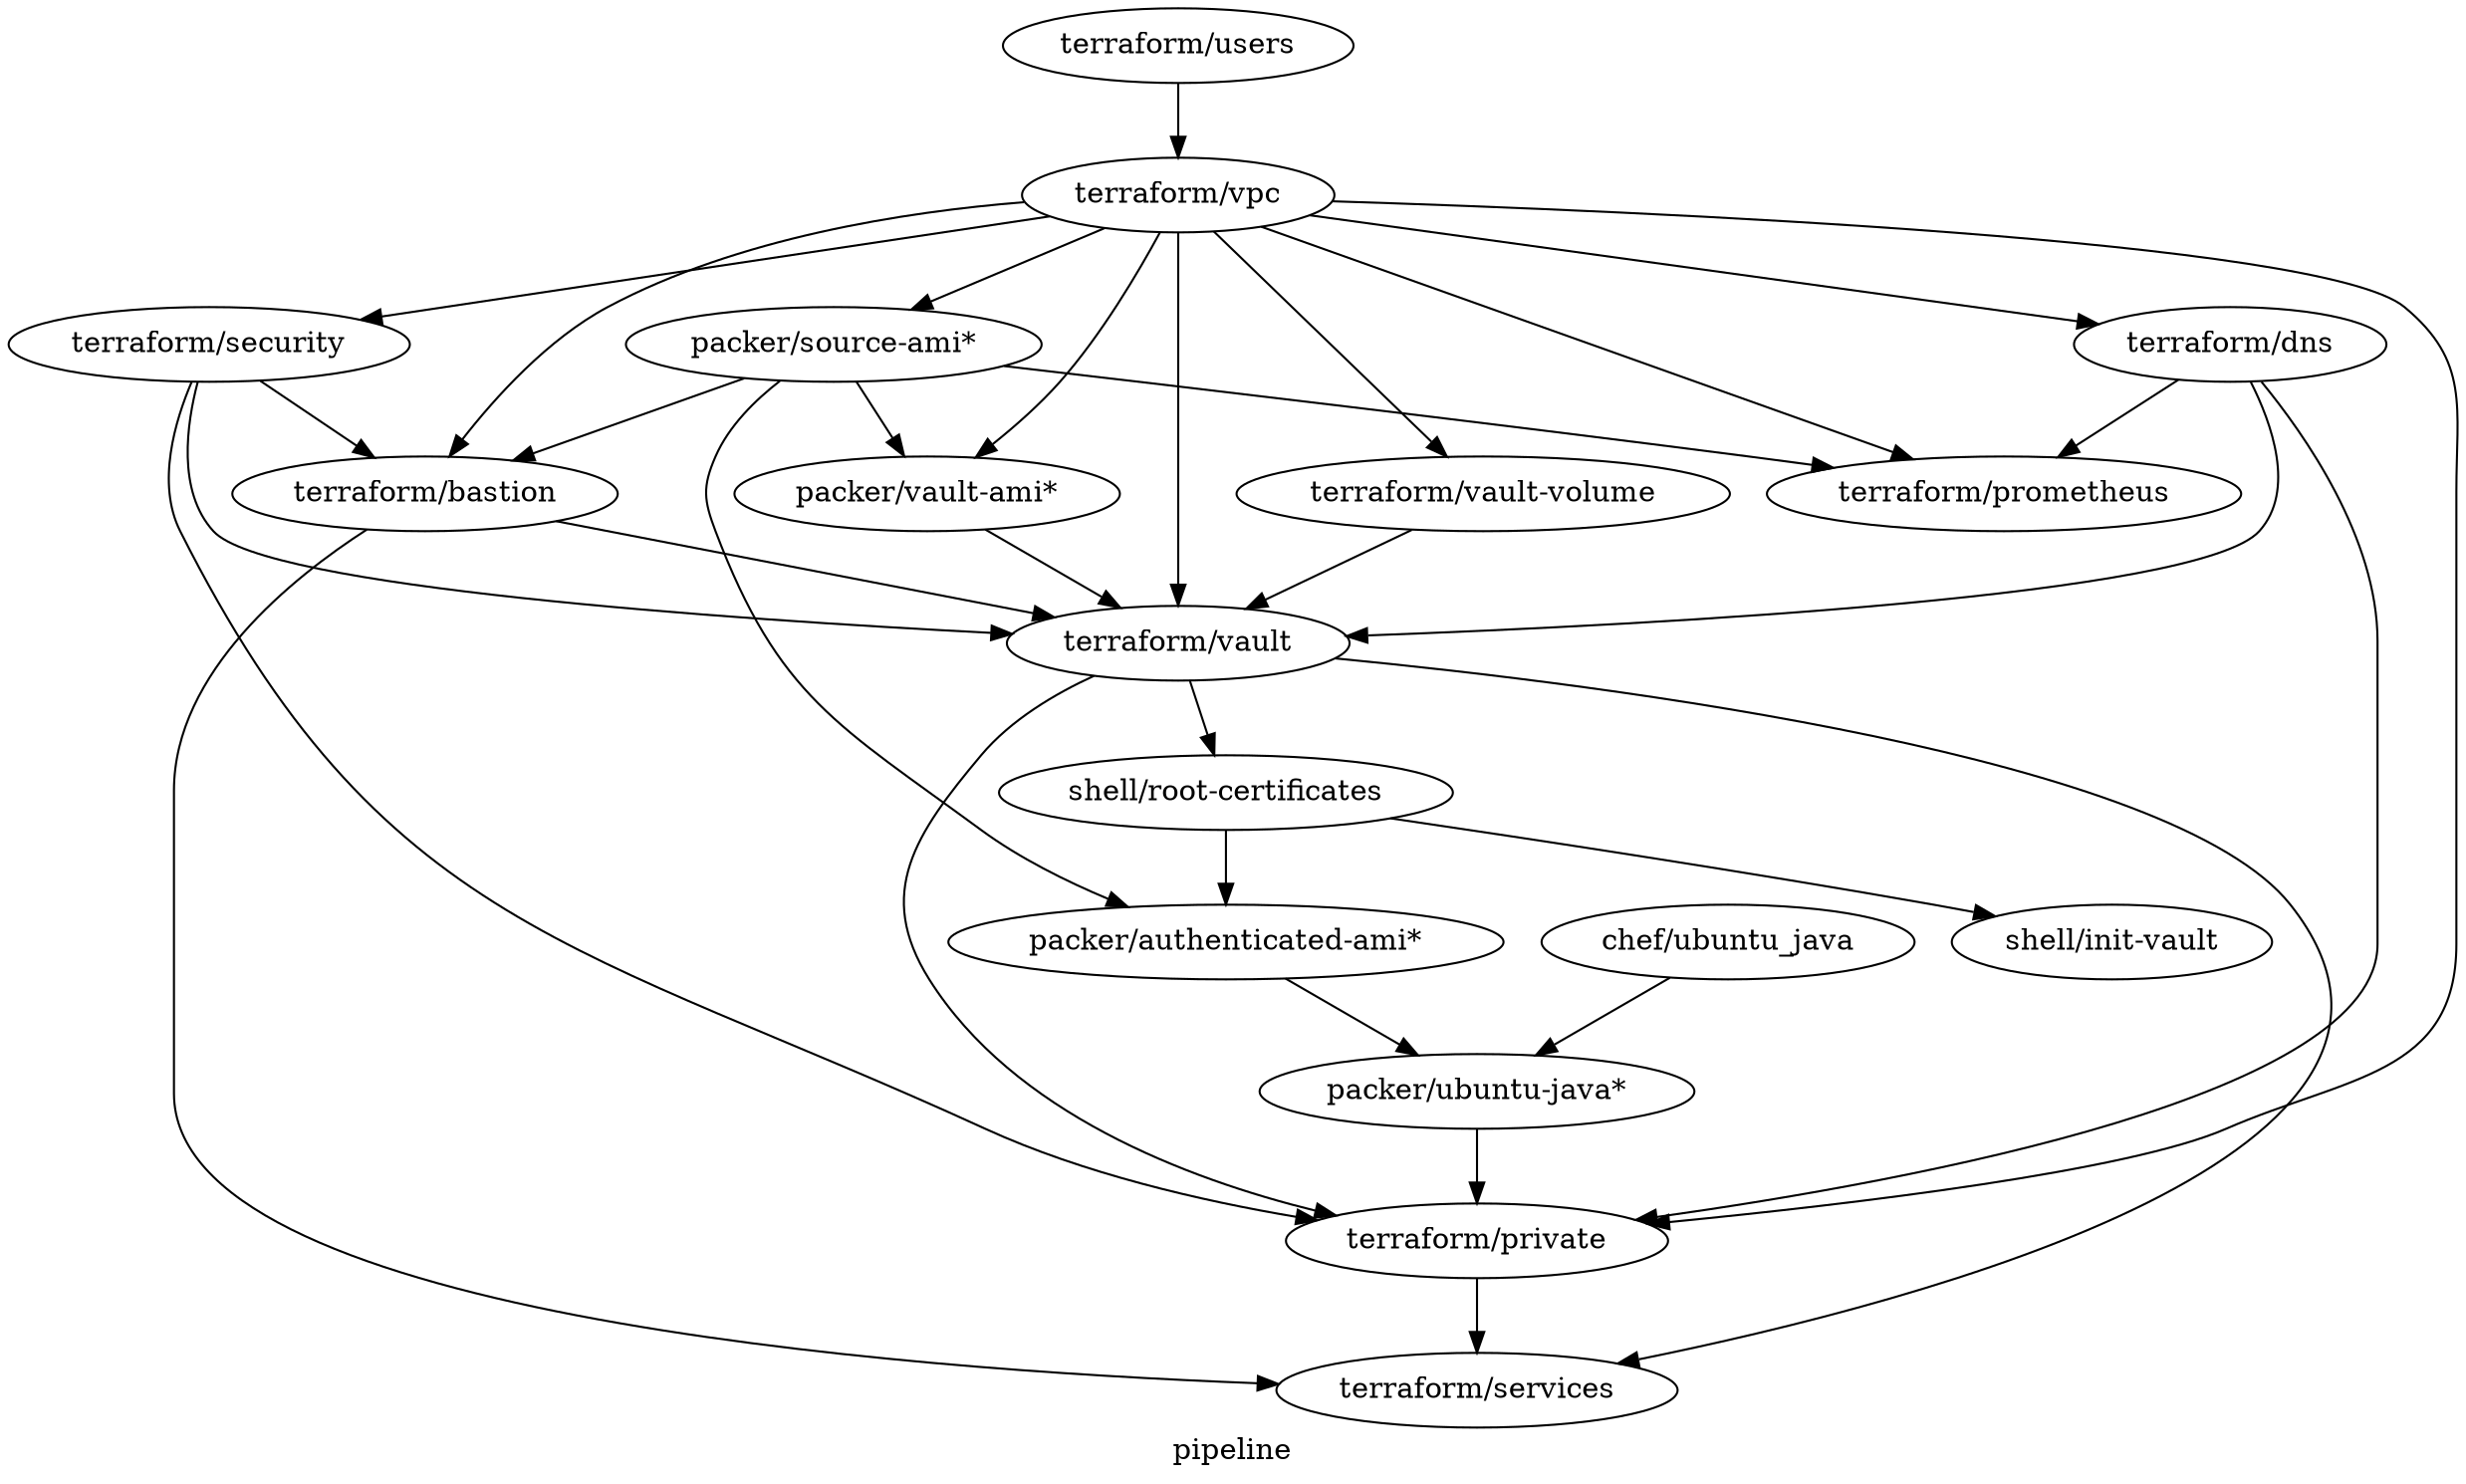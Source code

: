 digraph G {
  label="pipeline";

/* List your components */  
"chef/ubuntu_java";
"packer/source-ami*";
"packer/ubuntu-java*";
"terraform/vpc";
"terraform/users";
"terraform/bastion";
 "terraform/private"; 
/* "terraform/repository"; */
/* "terraform/repository-volume"; */
"packer/vault-ami*";
"terraform/vault";
"terraform/security";
"terraform/services";
"terraform/dns";
"shell/root-certificates";
"packer/authenticated-ami*";

"packer/source-ami*" -> "terraform/prometheus";
"terraform/vpc" -> "terraform/prometheus";

/* List dependencies */
"packer/source-ami*" -> "terraform/bastion";

/* "terraform/vpc" -> "terraform/repository"; */
/* "terraform/dns" -> "terraform/repository"; */
/* "terraform/security" -> "terraform/repository"; */
/* "terraform/repository" -> "packer/source-ami"; */

"terraform/vpc" -> "terraform/dns";
 "terraform/vault" -> "terraform/private";
/* "terraform/vpc" -> "terraform/repository-volume"; */
/* "terraform/repository-volume" -> "terraform/repository"; */

"terraform/vault" -> "terraform/services";
"terraform/bastion" -> "terraform/services";
"terraform/private" -> "terraform/services";

"terraform/vpc" -> "terraform/vault-volume";
"terraform/vpc" -> "packer/source-ami*";

"terraform/vpc" -> "packer/vault-ami*";
"packer/vault-ami*" -> "terraform/vault";

"terraform/vault-volume" -> "terraform/vault";

"packer/source-ami*" -> "packer/vault-ami*";

 "terraform/dns" -> "terraform/private";
 "terraform/dns" -> "terraform/vault";

"terraform/security" -> "terraform/vault"
"terraform/vpc" -> "terraform/vault";

"terraform/security" -> "terraform/bastion";
 "terraform/security" -> "terraform/private"; 
"terraform/vpc" -> "terraform/security";

"chef/ubuntu_java" -> "packer/ubuntu-java*";
"terraform/users" -> "terraform/vpc"

"terraform/vpc" ->"terraform/private";

"terraform/vpc" -> "terraform/bastion";
"terraform/vault" -> "shell/root-certificates";
"terraform/bastion" -> "terraform/vault";

"shell/root-certificates" -> "packer/authenticated-ami*";

"packer/ubuntu-java*" -> "terraform/private";

"packer/source-ami*" -> "packer/authenticated-ami*";
"packer/authenticated-ami*" -> "packer/ubuntu-java*";

"shell/root-certificates" -> "shell/init-vault";

/* "fpm/node*" */

/* "shell/init" -> "shell/test"; */

 "terraform/dns" -> "terraform/prometheus";
}

